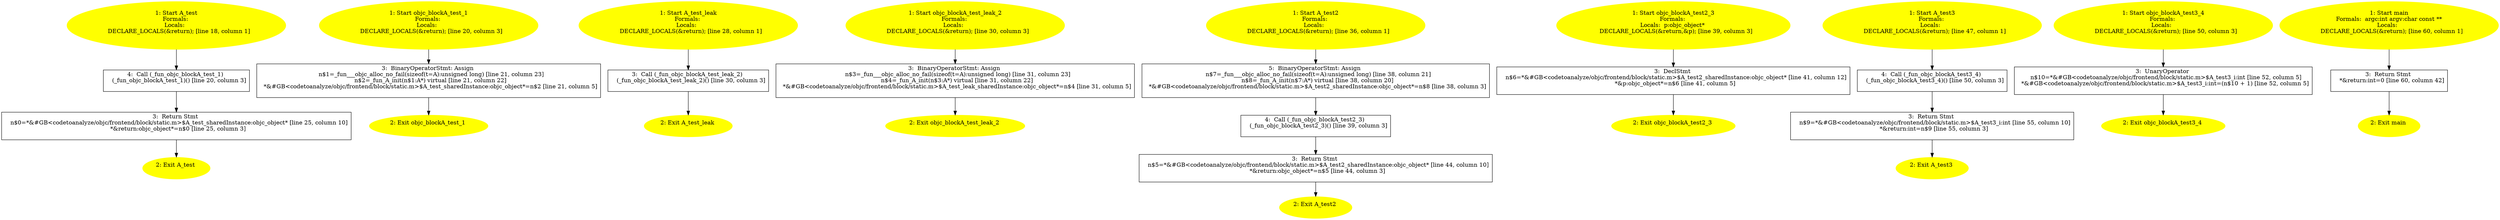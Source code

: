 /* @generated */
digraph iCFG {
"test#A#class.c69ae9e6be36a2eeb5dcbaa1187c354d_1" [label="1: Start A_test\nFormals: \nLocals:  \n   DECLARE_LOCALS(&return); [line 18, column 1]\n " color=yellow style=filled]
	

	 "test#A#class.c69ae9e6be36a2eeb5dcbaa1187c354d_1" -> "test#A#class.c69ae9e6be36a2eeb5dcbaa1187c354d_4" ;
"test#A#class.c69ae9e6be36a2eeb5dcbaa1187c354d_2" [label="2: Exit A_test \n  " color=yellow style=filled]
	

"test#A#class.c69ae9e6be36a2eeb5dcbaa1187c354d_3" [label="3:  Return Stmt \n   n$0=*&#GB<codetoanalyze/objc/frontend/block/static.m>$A_test_sharedInstance:objc_object* [line 25, column 10]\n  *&return:objc_object*=n$0 [line 25, column 3]\n " shape="box"]
	

	 "test#A#class.c69ae9e6be36a2eeb5dcbaa1187c354d_3" -> "test#A#class.c69ae9e6be36a2eeb5dcbaa1187c354d_2" ;
"test#A#class.c69ae9e6be36a2eeb5dcbaa1187c354d_4" [label="4:  Call (_fun_objc_blockA_test_1) \n   (_fun_objc_blockA_test_1)() [line 20, column 3]\n " shape="box"]
	

	 "test#A#class.c69ae9e6be36a2eeb5dcbaa1187c354d_4" -> "test#A#class.c69ae9e6be36a2eeb5dcbaa1187c354d_3" ;
"objc_blockA_test_1.91b00d7c265c98d7bfda34cc42ad73ed_1" [label="1: Start objc_blockA_test_1\nFormals: \nLocals:  \n   DECLARE_LOCALS(&return); [line 20, column 3]\n " color=yellow style=filled]
	

	 "objc_blockA_test_1.91b00d7c265c98d7bfda34cc42ad73ed_1" -> "objc_blockA_test_1.91b00d7c265c98d7bfda34cc42ad73ed_3" ;
"objc_blockA_test_1.91b00d7c265c98d7bfda34cc42ad73ed_2" [label="2: Exit objc_blockA_test_1 \n  " color=yellow style=filled]
	

"objc_blockA_test_1.91b00d7c265c98d7bfda34cc42ad73ed_3" [label="3:  BinaryOperatorStmt: Assign \n   n$1=_fun___objc_alloc_no_fail(sizeof(t=A):unsigned long) [line 21, column 23]\n  n$2=_fun_A_init(n$1:A*) virtual [line 21, column 22]\n  *&#GB<codetoanalyze/objc/frontend/block/static.m>$A_test_sharedInstance:objc_object*=n$2 [line 21, column 5]\n " shape="box"]
	

	 "objc_blockA_test_1.91b00d7c265c98d7bfda34cc42ad73ed_3" -> "objc_blockA_test_1.91b00d7c265c98d7bfda34cc42ad73ed_2" ;
"test_leak#A#class.8240788aa53244827857be0e92d27671_1" [label="1: Start A_test_leak\nFormals: \nLocals:  \n   DECLARE_LOCALS(&return); [line 28, column 1]\n " color=yellow style=filled]
	

	 "test_leak#A#class.8240788aa53244827857be0e92d27671_1" -> "test_leak#A#class.8240788aa53244827857be0e92d27671_3" ;
"test_leak#A#class.8240788aa53244827857be0e92d27671_2" [label="2: Exit A_test_leak \n  " color=yellow style=filled]
	

"test_leak#A#class.8240788aa53244827857be0e92d27671_3" [label="3:  Call (_fun_objc_blockA_test_leak_2) \n   (_fun_objc_blockA_test_leak_2)() [line 30, column 3]\n " shape="box"]
	

	 "test_leak#A#class.8240788aa53244827857be0e92d27671_3" -> "test_leak#A#class.8240788aa53244827857be0e92d27671_2" ;
"objc_blockA_test_leak_2.5b3de3f9ef0695311853bace3ed320b8_1" [label="1: Start objc_blockA_test_leak_2\nFormals: \nLocals:  \n   DECLARE_LOCALS(&return); [line 30, column 3]\n " color=yellow style=filled]
	

	 "objc_blockA_test_leak_2.5b3de3f9ef0695311853bace3ed320b8_1" -> "objc_blockA_test_leak_2.5b3de3f9ef0695311853bace3ed320b8_3" ;
"objc_blockA_test_leak_2.5b3de3f9ef0695311853bace3ed320b8_2" [label="2: Exit objc_blockA_test_leak_2 \n  " color=yellow style=filled]
	

"objc_blockA_test_leak_2.5b3de3f9ef0695311853bace3ed320b8_3" [label="3:  BinaryOperatorStmt: Assign \n   n$3=_fun___objc_alloc_no_fail(sizeof(t=A):unsigned long) [line 31, column 23]\n  n$4=_fun_A_init(n$3:A*) virtual [line 31, column 22]\n  *&#GB<codetoanalyze/objc/frontend/block/static.m>$A_test_leak_sharedInstance:objc_object*=n$4 [line 31, column 5]\n " shape="box"]
	

	 "objc_blockA_test_leak_2.5b3de3f9ef0695311853bace3ed320b8_3" -> "objc_blockA_test_leak_2.5b3de3f9ef0695311853bace3ed320b8_2" ;
"test2#A#class.ce50cb13c3345decc567dd4eb6124604_1" [label="1: Start A_test2\nFormals: \nLocals:  \n   DECLARE_LOCALS(&return); [line 36, column 1]\n " color=yellow style=filled]
	

	 "test2#A#class.ce50cb13c3345decc567dd4eb6124604_1" -> "test2#A#class.ce50cb13c3345decc567dd4eb6124604_5" ;
"test2#A#class.ce50cb13c3345decc567dd4eb6124604_2" [label="2: Exit A_test2 \n  " color=yellow style=filled]
	

"test2#A#class.ce50cb13c3345decc567dd4eb6124604_3" [label="3:  Return Stmt \n   n$5=*&#GB<codetoanalyze/objc/frontend/block/static.m>$A_test2_sharedInstance:objc_object* [line 44, column 10]\n  *&return:objc_object*=n$5 [line 44, column 3]\n " shape="box"]
	

	 "test2#A#class.ce50cb13c3345decc567dd4eb6124604_3" -> "test2#A#class.ce50cb13c3345decc567dd4eb6124604_2" ;
"test2#A#class.ce50cb13c3345decc567dd4eb6124604_4" [label="4:  Call (_fun_objc_blockA_test2_3) \n   (_fun_objc_blockA_test2_3)() [line 39, column 3]\n " shape="box"]
	

	 "test2#A#class.ce50cb13c3345decc567dd4eb6124604_4" -> "test2#A#class.ce50cb13c3345decc567dd4eb6124604_3" ;
"test2#A#class.ce50cb13c3345decc567dd4eb6124604_5" [label="5:  BinaryOperatorStmt: Assign \n   n$7=_fun___objc_alloc_no_fail(sizeof(t=A):unsigned long) [line 38, column 21]\n  n$8=_fun_A_init(n$7:A*) virtual [line 38, column 20]\n  *&#GB<codetoanalyze/objc/frontend/block/static.m>$A_test2_sharedInstance:objc_object*=n$8 [line 38, column 3]\n " shape="box"]
	

	 "test2#A#class.ce50cb13c3345decc567dd4eb6124604_5" -> "test2#A#class.ce50cb13c3345decc567dd4eb6124604_4" ;
"objc_blockA_test2_3.d73da2e84cb701fb03b2fbe656a01a1b_1" [label="1: Start objc_blockA_test2_3\nFormals: \nLocals:  p:objc_object* \n   DECLARE_LOCALS(&return,&p); [line 39, column 3]\n " color=yellow style=filled]
	

	 "objc_blockA_test2_3.d73da2e84cb701fb03b2fbe656a01a1b_1" -> "objc_blockA_test2_3.d73da2e84cb701fb03b2fbe656a01a1b_3" ;
"objc_blockA_test2_3.d73da2e84cb701fb03b2fbe656a01a1b_2" [label="2: Exit objc_blockA_test2_3 \n  " color=yellow style=filled]
	

"objc_blockA_test2_3.d73da2e84cb701fb03b2fbe656a01a1b_3" [label="3:  DeclStmt \n   n$6=*&#GB<codetoanalyze/objc/frontend/block/static.m>$A_test2_sharedInstance:objc_object* [line 41, column 12]\n  *&p:objc_object*=n$6 [line 41, column 5]\n " shape="box"]
	

	 "objc_blockA_test2_3.d73da2e84cb701fb03b2fbe656a01a1b_3" -> "objc_blockA_test2_3.d73da2e84cb701fb03b2fbe656a01a1b_2" ;
"test3#A#class.041e0eaf033ae8cfa2af48253dfb07ee_1" [label="1: Start A_test3\nFormals: \nLocals:  \n   DECLARE_LOCALS(&return); [line 47, column 1]\n " color=yellow style=filled]
	

	 "test3#A#class.041e0eaf033ae8cfa2af48253dfb07ee_1" -> "test3#A#class.041e0eaf033ae8cfa2af48253dfb07ee_4" ;
"test3#A#class.041e0eaf033ae8cfa2af48253dfb07ee_2" [label="2: Exit A_test3 \n  " color=yellow style=filled]
	

"test3#A#class.041e0eaf033ae8cfa2af48253dfb07ee_3" [label="3:  Return Stmt \n   n$9=*&#GB<codetoanalyze/objc/frontend/block/static.m>$A_test3_i:int [line 55, column 10]\n  *&return:int=n$9 [line 55, column 3]\n " shape="box"]
	

	 "test3#A#class.041e0eaf033ae8cfa2af48253dfb07ee_3" -> "test3#A#class.041e0eaf033ae8cfa2af48253dfb07ee_2" ;
"test3#A#class.041e0eaf033ae8cfa2af48253dfb07ee_4" [label="4:  Call (_fun_objc_blockA_test3_4) \n   (_fun_objc_blockA_test3_4)() [line 50, column 3]\n " shape="box"]
	

	 "test3#A#class.041e0eaf033ae8cfa2af48253dfb07ee_4" -> "test3#A#class.041e0eaf033ae8cfa2af48253dfb07ee_3" ;
"objc_blockA_test3_4.645dc6f18a9ea7bd77a195ea083890a4_1" [label="1: Start objc_blockA_test3_4\nFormals: \nLocals:  \n   DECLARE_LOCALS(&return); [line 50, column 3]\n " color=yellow style=filled]
	

	 "objc_blockA_test3_4.645dc6f18a9ea7bd77a195ea083890a4_1" -> "objc_blockA_test3_4.645dc6f18a9ea7bd77a195ea083890a4_3" ;
"objc_blockA_test3_4.645dc6f18a9ea7bd77a195ea083890a4_2" [label="2: Exit objc_blockA_test3_4 \n  " color=yellow style=filled]
	

"objc_blockA_test3_4.645dc6f18a9ea7bd77a195ea083890a4_3" [label="3:  UnaryOperator \n   n$10=*&#GB<codetoanalyze/objc/frontend/block/static.m>$A_test3_i:int [line 52, column 5]\n  *&#GB<codetoanalyze/objc/frontend/block/static.m>$A_test3_i:int=(n$10 + 1) [line 52, column 5]\n " shape="box"]
	

	 "objc_blockA_test3_4.645dc6f18a9ea7bd77a195ea083890a4_3" -> "objc_blockA_test3_4.645dc6f18a9ea7bd77a195ea083890a4_2" ;
"main.fad58de7366495db4650cfefac2fcd61_1" [label="1: Start main\nFormals:  argc:int argv:char const **\nLocals:  \n   DECLARE_LOCALS(&return); [line 60, column 1]\n " color=yellow style=filled]
	

	 "main.fad58de7366495db4650cfefac2fcd61_1" -> "main.fad58de7366495db4650cfefac2fcd61_3" ;
"main.fad58de7366495db4650cfefac2fcd61_2" [label="2: Exit main \n  " color=yellow style=filled]
	

"main.fad58de7366495db4650cfefac2fcd61_3" [label="3:  Return Stmt \n   *&return:int=0 [line 60, column 42]\n " shape="box"]
	

	 "main.fad58de7366495db4650cfefac2fcd61_3" -> "main.fad58de7366495db4650cfefac2fcd61_2" ;
}
